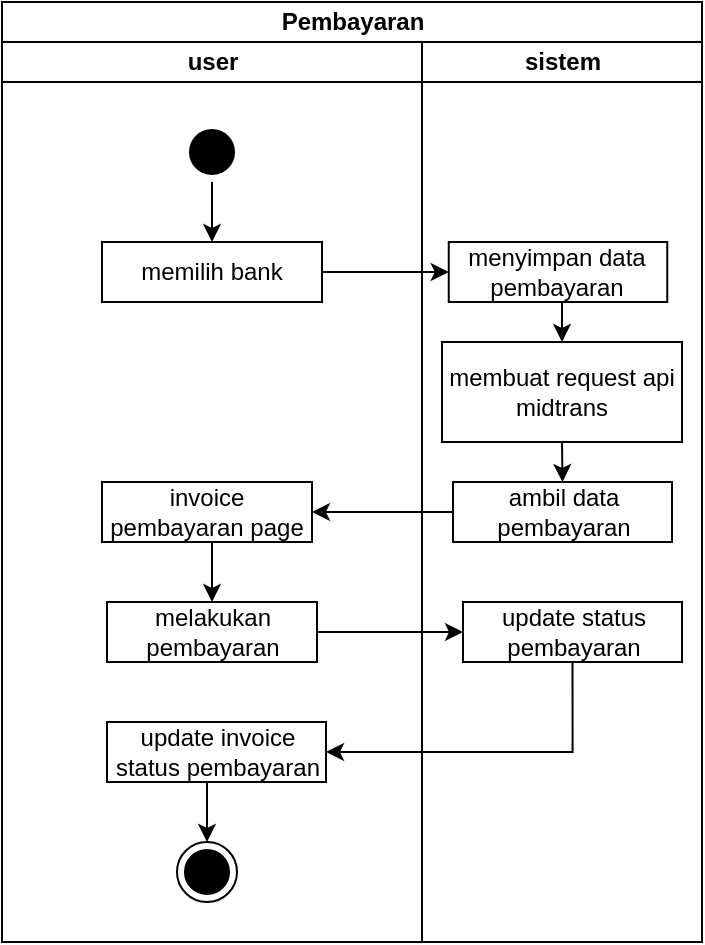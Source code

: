 <mxfile version="22.1.2" type="device">
  <diagram name="Page-1" id="b0MQotQdnOeZVrTKw8wq">
    <mxGraphModel dx="1034" dy="612" grid="1" gridSize="10" guides="1" tooltips="1" connect="1" arrows="1" fold="1" page="1" pageScale="1" pageWidth="850" pageHeight="1100" math="0" shadow="0">
      <root>
        <mxCell id="0" />
        <mxCell id="1" parent="0" />
        <mxCell id="K9ri2JtYzb2bS4vW_sXa-1" value="Pembayaran" style="swimlane;childLayout=stackLayout;resizeParent=1;resizeParentMax=0;startSize=20;html=1;" parent="1" vertex="1">
          <mxGeometry x="110.0" y="50" width="350" height="470" as="geometry" />
        </mxCell>
        <mxCell id="K9ri2JtYzb2bS4vW_sXa-2" value="user" style="swimlane;startSize=20;html=1;" parent="K9ri2JtYzb2bS4vW_sXa-1" vertex="1">
          <mxGeometry y="20" width="210" height="450" as="geometry" />
        </mxCell>
        <mxCell id="K9ri2JtYzb2bS4vW_sXa-44" style="edgeStyle=orthogonalEdgeStyle;rounded=0;orthogonalLoop=1;jettySize=auto;html=1;exitX=0.5;exitY=1;exitDx=0;exitDy=0;entryX=0.5;entryY=0;entryDx=0;entryDy=0;" parent="K9ri2JtYzb2bS4vW_sXa-2" source="K9ri2JtYzb2bS4vW_sXa-3" target="K9ri2JtYzb2bS4vW_sXa-43" edge="1">
          <mxGeometry relative="1" as="geometry" />
        </mxCell>
        <mxCell id="K9ri2JtYzb2bS4vW_sXa-3" value="" style="ellipse;html=1;shape=startState;strokeColor=#000000;fillColor=#000000;" parent="K9ri2JtYzb2bS4vW_sXa-2" vertex="1">
          <mxGeometry x="90.0" y="40" width="30" height="30" as="geometry" />
        </mxCell>
        <mxCell id="K9ri2JtYzb2bS4vW_sXa-8" value="" style="ellipse;html=1;shape=endState;fillColor=#000000;strokeColor=#000000;" parent="K9ri2JtYzb2bS4vW_sXa-2" vertex="1">
          <mxGeometry x="87.5" y="400" width="30" height="30" as="geometry" />
        </mxCell>
        <mxCell id="K9ri2JtYzb2bS4vW_sXa-43" value="memilih bank" style="rounded=0;whiteSpace=wrap;html=1;" parent="K9ri2JtYzb2bS4vW_sXa-2" vertex="1">
          <mxGeometry x="50" y="100" width="110" height="30" as="geometry" />
        </mxCell>
        <mxCell id="y_qw5PlPL1ya8iWosK9t-7" style="edgeStyle=orthogonalEdgeStyle;rounded=0;orthogonalLoop=1;jettySize=auto;html=1;exitX=0.5;exitY=1;exitDx=0;exitDy=0;entryX=0.5;entryY=0;entryDx=0;entryDy=0;" edge="1" parent="K9ri2JtYzb2bS4vW_sXa-2" source="K9ri2JtYzb2bS4vW_sXa-66" target="y_qw5PlPL1ya8iWosK9t-2">
          <mxGeometry relative="1" as="geometry" />
        </mxCell>
        <mxCell id="K9ri2JtYzb2bS4vW_sXa-66" value="invoice pembayaran page" style="rounded=0;whiteSpace=wrap;html=1;" parent="K9ri2JtYzb2bS4vW_sXa-2" vertex="1">
          <mxGeometry x="50" y="220" width="105" height="30" as="geometry" />
        </mxCell>
        <mxCell id="y_qw5PlPL1ya8iWosK9t-2" value="melakukan pembayaran" style="rounded=0;whiteSpace=wrap;html=1;" vertex="1" parent="K9ri2JtYzb2bS4vW_sXa-2">
          <mxGeometry x="52.5" y="280" width="105" height="30" as="geometry" />
        </mxCell>
        <mxCell id="y_qw5PlPL1ya8iWosK9t-12" style="edgeStyle=orthogonalEdgeStyle;rounded=0;orthogonalLoop=1;jettySize=auto;html=1;exitX=0.5;exitY=1;exitDx=0;exitDy=0;entryX=0.5;entryY=0;entryDx=0;entryDy=0;" edge="1" parent="K9ri2JtYzb2bS4vW_sXa-2" source="y_qw5PlPL1ya8iWosK9t-11" target="K9ri2JtYzb2bS4vW_sXa-8">
          <mxGeometry relative="1" as="geometry" />
        </mxCell>
        <mxCell id="y_qw5PlPL1ya8iWosK9t-11" value="update invoice status pembayaran" style="rounded=0;whiteSpace=wrap;html=1;" vertex="1" parent="K9ri2JtYzb2bS4vW_sXa-2">
          <mxGeometry x="52.5" y="340" width="109.5" height="30" as="geometry" />
        </mxCell>
        <mxCell id="K9ri2JtYzb2bS4vW_sXa-11" value="sistem" style="swimlane;startSize=20;html=1;" parent="K9ri2JtYzb2bS4vW_sXa-1" vertex="1">
          <mxGeometry x="210" y="20" width="140" height="450" as="geometry" />
        </mxCell>
        <mxCell id="K9ri2JtYzb2bS4vW_sXa-102" style="edgeStyle=orthogonalEdgeStyle;rounded=0;orthogonalLoop=1;jettySize=auto;html=1;exitX=0.5;exitY=1;exitDx=0;exitDy=0;entryX=0.5;entryY=0;entryDx=0;entryDy=0;" parent="K9ri2JtYzb2bS4vW_sXa-11" target="K9ri2JtYzb2bS4vW_sXa-100" edge="1">
          <mxGeometry relative="1" as="geometry">
            <mxPoint x="68.0" y="310" as="sourcePoint" />
          </mxGeometry>
        </mxCell>
        <mxCell id="y_qw5PlPL1ya8iWosK9t-4" style="edgeStyle=orthogonalEdgeStyle;rounded=0;orthogonalLoop=1;jettySize=auto;html=1;exitX=0.5;exitY=1;exitDx=0;exitDy=0;entryX=0.5;entryY=0;entryDx=0;entryDy=0;" edge="1" parent="K9ri2JtYzb2bS4vW_sXa-11" source="K9ri2JtYzb2bS4vW_sXa-59" target="y_qw5PlPL1ya8iWosK9t-3">
          <mxGeometry relative="1" as="geometry" />
        </mxCell>
        <mxCell id="K9ri2JtYzb2bS4vW_sXa-59" value="menyimpan data pembayaran" style="rounded=0;whiteSpace=wrap;html=1;" parent="K9ri2JtYzb2bS4vW_sXa-11" vertex="1">
          <mxGeometry x="13.38" y="100" width="109.25" height="30" as="geometry" />
        </mxCell>
        <mxCell id="K9ri2JtYzb2bS4vW_sXa-88" value="ambil data pembayaran" style="rounded=0;whiteSpace=wrap;html=1;" parent="K9ri2JtYzb2bS4vW_sXa-11" vertex="1">
          <mxGeometry x="15.5" y="220" width="109.5" height="30" as="geometry" />
        </mxCell>
        <mxCell id="K9ri2JtYzb2bS4vW_sXa-105" style="edgeStyle=orthogonalEdgeStyle;rounded=0;orthogonalLoop=1;jettySize=auto;html=1;exitX=0.5;exitY=1;exitDx=0;exitDy=0;entryX=0.5;entryY=0;entryDx=0;entryDy=0;" parent="K9ri2JtYzb2bS4vW_sXa-11" target="K9ri2JtYzb2bS4vW_sXa-56" edge="1">
          <mxGeometry relative="1" as="geometry">
            <mxPoint x="67.5" y="370" as="sourcePoint" />
          </mxGeometry>
        </mxCell>
        <mxCell id="y_qw5PlPL1ya8iWosK9t-5" style="edgeStyle=orthogonalEdgeStyle;rounded=0;orthogonalLoop=1;jettySize=auto;html=1;exitX=0.5;exitY=1;exitDx=0;exitDy=0;entryX=0.5;entryY=0;entryDx=0;entryDy=0;" edge="1" parent="K9ri2JtYzb2bS4vW_sXa-11" source="y_qw5PlPL1ya8iWosK9t-3" target="K9ri2JtYzb2bS4vW_sXa-88">
          <mxGeometry relative="1" as="geometry" />
        </mxCell>
        <mxCell id="y_qw5PlPL1ya8iWosK9t-3" value="membuat request api midtrans" style="rounded=0;whiteSpace=wrap;html=1;" vertex="1" parent="K9ri2JtYzb2bS4vW_sXa-11">
          <mxGeometry x="10" y="150" width="120" height="50" as="geometry" />
        </mxCell>
        <mxCell id="y_qw5PlPL1ya8iWosK9t-8" value="update status pembayaran" style="rounded=0;whiteSpace=wrap;html=1;" vertex="1" parent="K9ri2JtYzb2bS4vW_sXa-11">
          <mxGeometry x="20.5" y="280" width="109.5" height="30" as="geometry" />
        </mxCell>
        <mxCell id="K9ri2JtYzb2bS4vW_sXa-60" style="edgeStyle=orthogonalEdgeStyle;rounded=0;orthogonalLoop=1;jettySize=auto;html=1;exitX=1;exitY=0.5;exitDx=0;exitDy=0;" parent="K9ri2JtYzb2bS4vW_sXa-1" source="K9ri2JtYzb2bS4vW_sXa-43" target="K9ri2JtYzb2bS4vW_sXa-59" edge="1">
          <mxGeometry relative="1" as="geometry" />
        </mxCell>
        <mxCell id="y_qw5PlPL1ya8iWosK9t-1" style="edgeStyle=orthogonalEdgeStyle;rounded=0;orthogonalLoop=1;jettySize=auto;html=1;exitX=0;exitY=0.5;exitDx=0;exitDy=0;entryX=1;entryY=0.5;entryDx=0;entryDy=0;" edge="1" parent="K9ri2JtYzb2bS4vW_sXa-1" source="K9ri2JtYzb2bS4vW_sXa-88" target="K9ri2JtYzb2bS4vW_sXa-66">
          <mxGeometry relative="1" as="geometry" />
        </mxCell>
        <mxCell id="y_qw5PlPL1ya8iWosK9t-9" style="edgeStyle=orthogonalEdgeStyle;rounded=0;orthogonalLoop=1;jettySize=auto;html=1;exitX=1;exitY=0.5;exitDx=0;exitDy=0;entryX=0;entryY=0.5;entryDx=0;entryDy=0;" edge="1" parent="K9ri2JtYzb2bS4vW_sXa-1" source="y_qw5PlPL1ya8iWosK9t-2" target="y_qw5PlPL1ya8iWosK9t-8">
          <mxGeometry relative="1" as="geometry" />
        </mxCell>
        <mxCell id="y_qw5PlPL1ya8iWosK9t-10" style="edgeStyle=orthogonalEdgeStyle;rounded=0;orthogonalLoop=1;jettySize=auto;html=1;exitX=0.5;exitY=1;exitDx=0;exitDy=0;entryX=1;entryY=0.5;entryDx=0;entryDy=0;" edge="1" parent="K9ri2JtYzb2bS4vW_sXa-1" source="y_qw5PlPL1ya8iWosK9t-8" target="y_qw5PlPL1ya8iWosK9t-11">
          <mxGeometry relative="1" as="geometry">
            <mxPoint x="285.286" y="370" as="targetPoint" />
          </mxGeometry>
        </mxCell>
      </root>
    </mxGraphModel>
  </diagram>
</mxfile>
